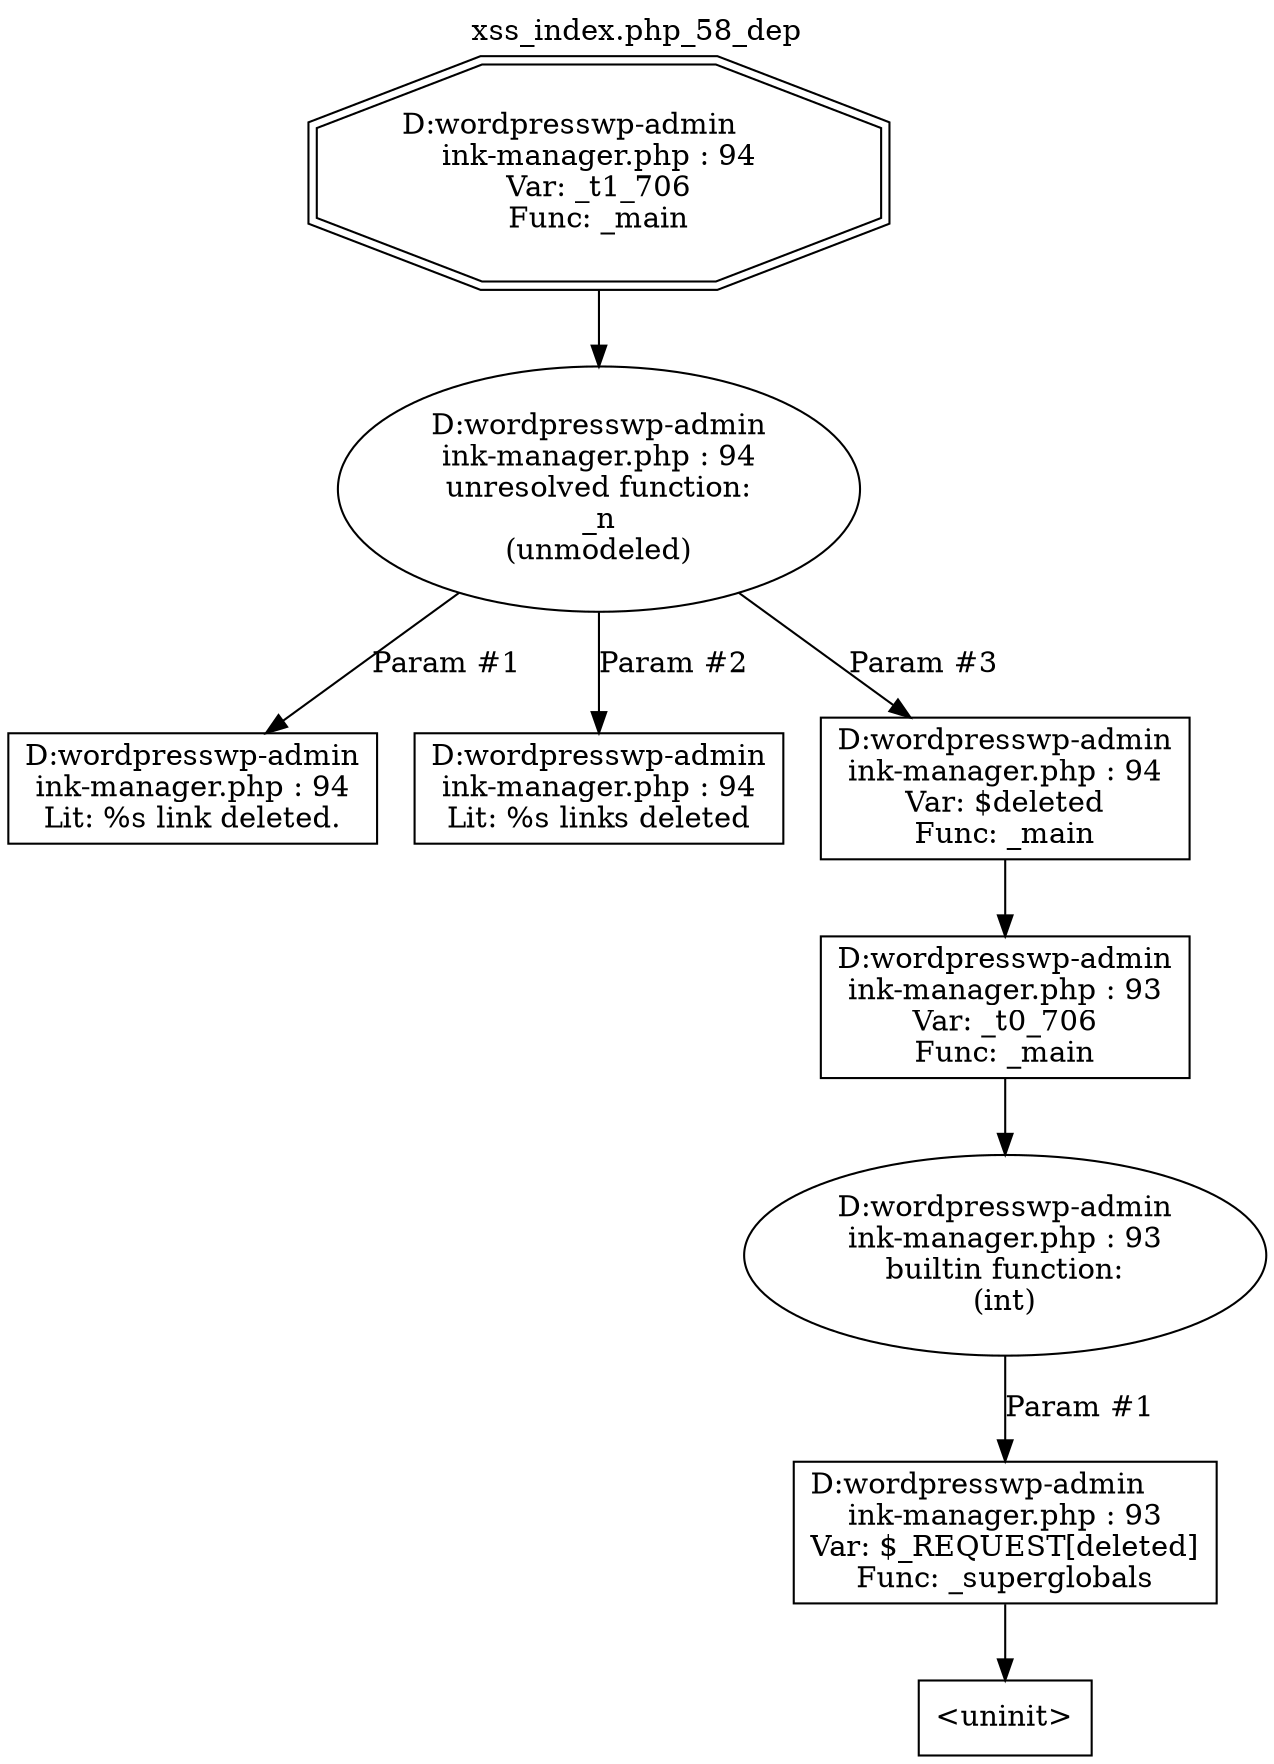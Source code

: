 digraph cfg {
  label="xss_index.php_58_dep";
  labelloc=t;
  n1 [shape=doubleoctagon, label="D:\wordpress\wp-admin\link-manager.php : 94\nVar: _t1_706\nFunc: _main\n"];
  n2 [shape=ellipse, label="D:\wordpress\wp-admin\link-manager.php : 94\nunresolved function:\n_n\n(unmodeled)\n"];
  n3 [shape=box, label="D:\wordpress\wp-admin\link-manager.php : 94\nLit: %s link deleted.\n"];
  n4 [shape=box, label="D:\wordpress\wp-admin\link-manager.php : 94\nLit: %s links deleted\n"];
  n5 [shape=box, label="D:\wordpress\wp-admin\link-manager.php : 94\nVar: $deleted\nFunc: _main\n"];
  n6 [shape=box, label="D:\wordpress\wp-admin\link-manager.php : 93\nVar: _t0_706\nFunc: _main\n"];
  n7 [shape=ellipse, label="D:\wordpress\wp-admin\link-manager.php : 93\nbuiltin function:\n(int)\n"];
  n8 [shape=box, label="D:\wordpress\wp-admin\link-manager.php : 93\nVar: $_REQUEST[deleted]\nFunc: _superglobals\n"];
  n9 [shape=box, label="<uninit>"];
  n1 -> n2;
  n2 -> n3[label="Param #1"];
  n2 -> n4[label="Param #2"];
  n2 -> n5[label="Param #3"];
  n6 -> n7;
  n8 -> n9;
  n7 -> n8[label="Param #1"];
  n5 -> n6;
}
